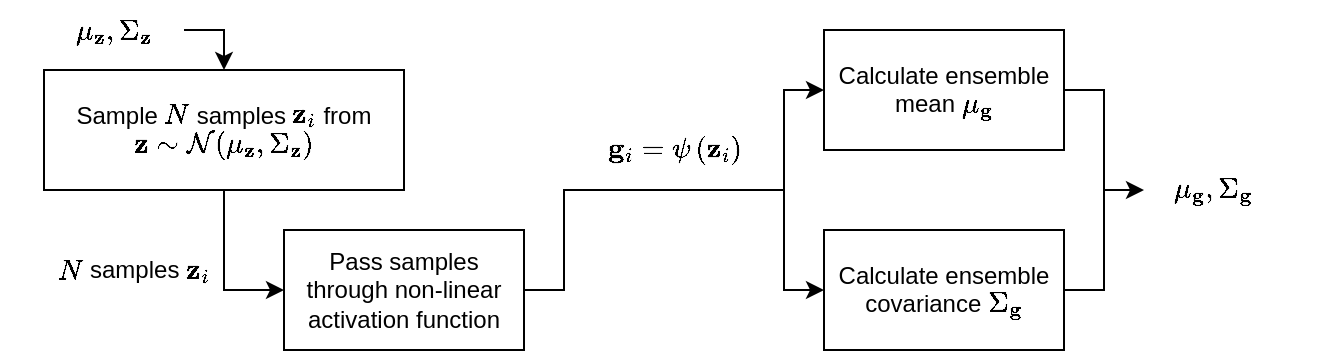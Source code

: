 <mxfile version="14.5.7" type="device"><diagram id="tci-xVQTUfiw3PmAJYWo" name="Page-1"><mxGraphModel dx="813" dy="404" grid="1" gridSize="10" guides="1" tooltips="1" connect="1" arrows="1" fold="1" page="1" pageScale="1" pageWidth="827" pageHeight="1169" math="1" shadow="0"><root><mxCell id="0"/><mxCell id="1" parent="0"/><mxCell id="PANWLIfFmCMF6yUTAMFc-4" style="edgeStyle=orthogonalEdgeStyle;rounded=0;orthogonalLoop=1;jettySize=auto;html=1;exitX=1;exitY=0.5;exitDx=0;exitDy=0;" parent="1" source="PANWLIfFmCMF6yUTAMFc-1" target="PANWLIfFmCMF6yUTAMFc-3" edge="1"><mxGeometry relative="1" as="geometry"/></mxCell><mxCell id="PANWLIfFmCMF6yUTAMFc-1" value="\(\mu_{\mathbf{z}}, \Sigma_{\mathbf{z}}\)" style="text;html=1;strokeColor=none;fillColor=none;align=center;verticalAlign=middle;whiteSpace=wrap;rounded=0;" parent="1" vertex="1"><mxGeometry x="50" y="70" width="70" height="20" as="geometry"/></mxCell><mxCell id="PANWLIfFmCMF6yUTAMFc-5" style="edgeStyle=orthogonalEdgeStyle;rounded=0;orthogonalLoop=1;jettySize=auto;html=1;exitX=0.5;exitY=1;exitDx=0;exitDy=0;entryX=0;entryY=0.5;entryDx=0;entryDy=0;" parent="1" source="PANWLIfFmCMF6yUTAMFc-3" target="PANWLIfFmCMF6yUTAMFc-7" edge="1"><mxGeometry relative="1" as="geometry"><mxPoint x="450" y="80" as="targetPoint"/></mxGeometry></mxCell><mxCell id="PANWLIfFmCMF6yUTAMFc-3" value="&lt;div&gt;Sample \(N\) samples \(\mathbf{z}_i\) from&lt;/div&gt;&lt;div&gt;\(\mathbf{z} \sim\mathcal{N}(\mu_{\mathbf{z}}, \Sigma_{\mathbf{z}})\)&lt;br&gt;&lt;/div&gt;" style="rounded=0;whiteSpace=wrap;html=1;" parent="1" vertex="1"><mxGeometry x="50" y="100" width="180" height="60" as="geometry"/></mxCell><mxCell id="PANWLIfFmCMF6yUTAMFc-6" value="\(N\) samples \(\mathbf{z}_i\) " style="text;html=1;strokeColor=none;fillColor=none;align=center;verticalAlign=middle;whiteSpace=wrap;rounded=0;" parent="1" vertex="1"><mxGeometry x="50" y="180" width="90" height="40" as="geometry"/></mxCell><mxCell id="PANWLIfFmCMF6yUTAMFc-9" style="edgeStyle=orthogonalEdgeStyle;rounded=0;orthogonalLoop=1;jettySize=auto;html=1;exitX=1;exitY=0.5;exitDx=0;exitDy=0;entryX=0;entryY=0.5;entryDx=0;entryDy=0;" parent="1" source="PANWLIfFmCMF6yUTAMFc-7" target="PANWLIfFmCMF6yUTAMFc-8" edge="1"><mxGeometry relative="1" as="geometry"><Array as="points"><mxPoint x="310" y="210"/><mxPoint x="310" y="160"/><mxPoint x="420" y="160"/><mxPoint x="420" y="110"/></Array></mxGeometry></mxCell><mxCell id="PANWLIfFmCMF6yUTAMFc-7" value="Pass samples through non-linear activation function" style="rounded=0;whiteSpace=wrap;html=1;" parent="1" vertex="1"><mxGeometry x="170" y="180" width="120" height="60" as="geometry"/></mxCell><mxCell id="PANWLIfFmCMF6yUTAMFc-18" style="edgeStyle=orthogonalEdgeStyle;rounded=0;orthogonalLoop=1;jettySize=auto;html=1;exitX=1;exitY=0.5;exitDx=0;exitDy=0;endArrow=none;endFill=0;" parent="1" source="PANWLIfFmCMF6yUTAMFc-8" edge="1"><mxGeometry relative="1" as="geometry"><mxPoint x="580" y="160" as="targetPoint"/><Array as="points"><mxPoint x="580" y="110"/></Array></mxGeometry></mxCell><mxCell id="PANWLIfFmCMF6yUTAMFc-8" value="Calculate ensemble mean \(\mu_{\mathbf{g}}\)" style="rounded=0;whiteSpace=wrap;html=1;" parent="1" vertex="1"><mxGeometry x="440" y="80" width="120" height="60" as="geometry"/></mxCell><mxCell id="PANWLIfFmCMF6yUTAMFc-10" value="\(\mathbf{g}_i = \psi\left(\mathbf{z}_i\right)\)" style="text;html=1;strokeColor=none;fillColor=none;align=center;verticalAlign=middle;whiteSpace=wrap;rounded=0;" parent="1" vertex="1"><mxGeometry x="310" y="120" width="110" height="40" as="geometry"/></mxCell><mxCell id="PANWLIfFmCMF6yUTAMFc-16" style="edgeStyle=orthogonalEdgeStyle;rounded=0;orthogonalLoop=1;jettySize=auto;html=1;exitX=1;exitY=0.5;exitDx=0;exitDy=0;" parent="1" source="PANWLIfFmCMF6yUTAMFc-13" edge="1"><mxGeometry relative="1" as="geometry"><mxPoint x="600" y="160" as="targetPoint"/><Array as="points"><mxPoint x="580" y="210"/><mxPoint x="580" y="160"/></Array></mxGeometry></mxCell><mxCell id="PANWLIfFmCMF6yUTAMFc-13" value="Calculate ensemble covariance  \(\Sigma_{\mathbf{g}}\)" style="rounded=0;whiteSpace=wrap;html=1;" parent="1" vertex="1"><mxGeometry x="440" y="180" width="120" height="60" as="geometry"/></mxCell><mxCell id="PANWLIfFmCMF6yUTAMFc-17" value="" style="endArrow=classic;html=1;entryX=0;entryY=0.5;entryDx=0;entryDy=0;edgeStyle=orthogonalEdgeStyle;rounded=0;" parent="1" target="PANWLIfFmCMF6yUTAMFc-13" edge="1"><mxGeometry width="50" height="50" relative="1" as="geometry"><mxPoint x="420" y="160" as="sourcePoint"/><mxPoint x="460" y="210" as="targetPoint"/><Array as="points"><mxPoint x="420" y="210"/></Array></mxGeometry></mxCell><mxCell id="PANWLIfFmCMF6yUTAMFc-19" value="\(\mu_{\mathbf{g}}, \Sigma_{\mathbf{g}}\)" style="text;html=1;strokeColor=none;fillColor=none;align=center;verticalAlign=middle;whiteSpace=wrap;rounded=0;" parent="1" vertex="1"><mxGeometry x="600" y="150" width="70" height="20" as="geometry"/></mxCell></root></mxGraphModel></diagram></mxfile>